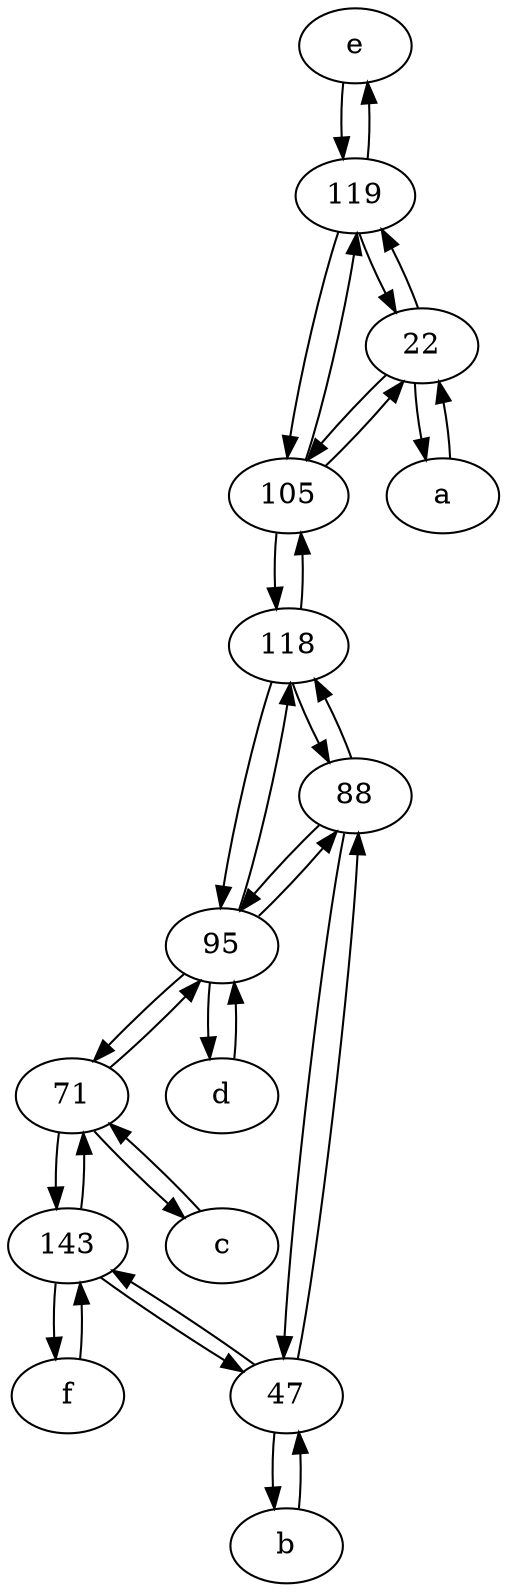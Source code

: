 digraph  {
	e [pos="30,50!"];
	b [pos="50,20!"];
	143;
	f [pos="15,45!"];
	105;
	95;
	119;
	47;
	a [pos="40,10!"];
	22;
	88;
	118;
	71;
	c [pos="20,10!"];
	d [pos="20,30!"];
	f -> 143;
	143 -> f;
	71 -> 95;
	119 -> e;
	d -> 95;
	e -> 119;
	143 -> 47;
	22 -> a;
	47 -> 143;
	88 -> 47;
	95 -> 71;
	95 -> 118;
	95 -> 88;
	119 -> 105;
	118 -> 105;
	143 -> 71;
	22 -> 105;
	119 -> 22;
	71 -> 143;
	88 -> 118;
	105 -> 22;
	47 -> b;
	47 -> 88;
	105 -> 118;
	b -> 47;
	a -> 22;
	71 -> c;
	c -> 71;
	88 -> 95;
	22 -> 119;
	105 -> 119;
	95 -> d;
	118 -> 95;
	118 -> 88;

	}